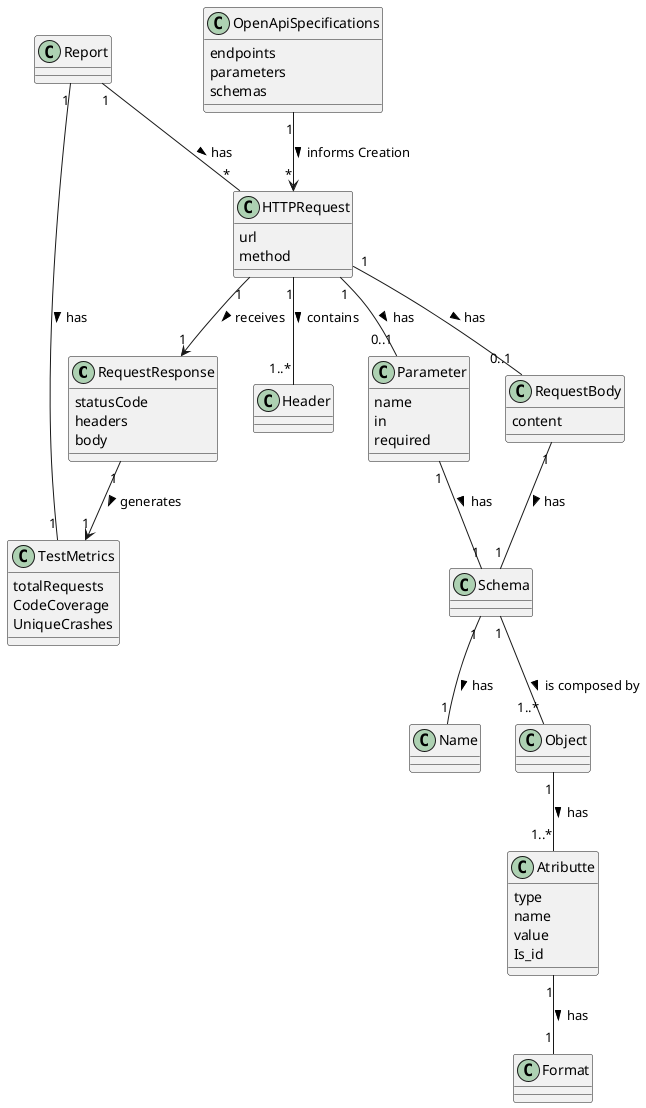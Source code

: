 @startuml

class RequestResponse {
    statusCode
    headers
    body
}

class TestMetrics {
totalRequests
CodeCoverage
UniqueCrashes
}

class OpenApiSpecifications {
endpoints
parameters
schemas
}
class HTTPRequest {
    url
    method
}

class Report{
}

class Header {
}

class Parameter {
    name
    in
    required
}

class RequestBody{
    content
}


class Schema {
}

class Name{
}

class Format{
}

class Atributte{
 type
 name
 value
 Is_id
}
class Object{

}

OpenApiSpecifications "1" --> "*" HTTPRequest : informs Creation >
RequestResponse "1" --> "1" TestMetrics : generates >
HTTPRequest "1" --> "1" RequestResponse : receives >

HTTPRequest "1" -- "1..*" Header : contains >
HTTPRequest "1" -- "0..1" Parameter : has >

HTTPRequest "1" -- "0..1" RequestBody : has >
Schema "1" -- "1..*" Object: is composed by  >
Parameter "1" -- "1" Schema : has >
RequestBody "1" -- "1" Schema : has >
Atributte "1" -- "1" Format : has >
Schema "1" -- "1" Name : has >
Object "1" -- "1..*" Atributte : has >
Report "1" -- "1" TestMetrics : has >
Report "1" -- "*" HTTPRequest : has >

@enduml

